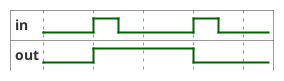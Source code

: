 @startuml
hide time-axis
binary "in"  as in
binary "out"  as out

@0
in is low
out is low

@1
in is high
out is high

@1.5
in is low

@3
in is high
out is low

@3.5
in is low
@enduml
